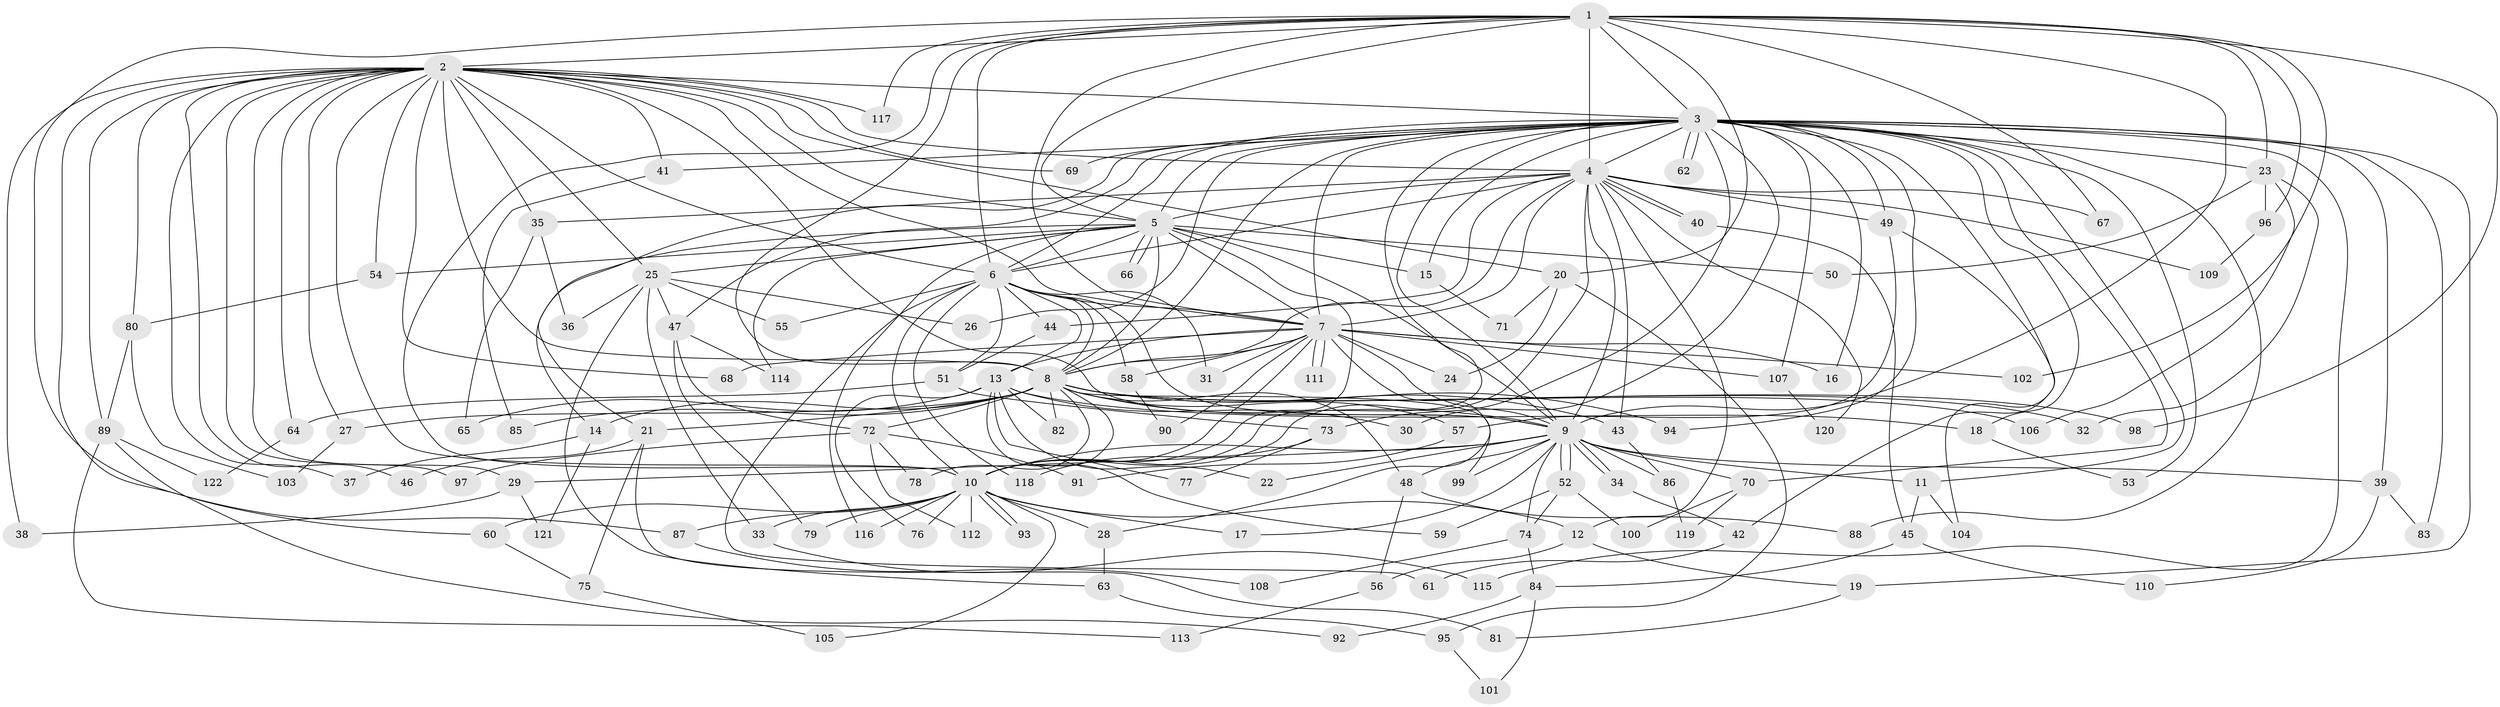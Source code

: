 // coarse degree distribution, {16: 0.021739130434782608, 26: 0.010869565217391304, 31: 0.010869565217391304, 24: 0.021739130434782608, 17: 0.010869565217391304, 23: 0.010869565217391304, 21: 0.010869565217391304, 6: 0.03260869565217391, 5: 0.043478260869565216, 10: 0.010869565217391304, 4: 0.09782608695652174, 3: 0.20652173913043478, 2: 0.4891304347826087, 8: 0.010869565217391304, 1: 0.010869565217391304}
// Generated by graph-tools (version 1.1) at 2025/41/03/06/25 10:41:33]
// undirected, 122 vertices, 269 edges
graph export_dot {
graph [start="1"]
  node [color=gray90,style=filled];
  1;
  2;
  3;
  4;
  5;
  6;
  7;
  8;
  9;
  10;
  11;
  12;
  13;
  14;
  15;
  16;
  17;
  18;
  19;
  20;
  21;
  22;
  23;
  24;
  25;
  26;
  27;
  28;
  29;
  30;
  31;
  32;
  33;
  34;
  35;
  36;
  37;
  38;
  39;
  40;
  41;
  42;
  43;
  44;
  45;
  46;
  47;
  48;
  49;
  50;
  51;
  52;
  53;
  54;
  55;
  56;
  57;
  58;
  59;
  60;
  61;
  62;
  63;
  64;
  65;
  66;
  67;
  68;
  69;
  70;
  71;
  72;
  73;
  74;
  75;
  76;
  77;
  78;
  79;
  80;
  81;
  82;
  83;
  84;
  85;
  86;
  87;
  88;
  89;
  90;
  91;
  92;
  93;
  94;
  95;
  96;
  97;
  98;
  99;
  100;
  101;
  102;
  103;
  104;
  105;
  106;
  107;
  108;
  109;
  110;
  111;
  112;
  113;
  114;
  115;
  116;
  117;
  118;
  119;
  120;
  121;
  122;
  1 -- 2;
  1 -- 3;
  1 -- 4;
  1 -- 5;
  1 -- 6;
  1 -- 7;
  1 -- 8;
  1 -- 9;
  1 -- 10;
  1 -- 20;
  1 -- 23;
  1 -- 67;
  1 -- 87;
  1 -- 96;
  1 -- 98;
  1 -- 102;
  1 -- 117;
  2 -- 3;
  2 -- 4;
  2 -- 5;
  2 -- 6;
  2 -- 7;
  2 -- 8;
  2 -- 9;
  2 -- 10;
  2 -- 20;
  2 -- 25;
  2 -- 27;
  2 -- 29;
  2 -- 35;
  2 -- 37;
  2 -- 38;
  2 -- 41;
  2 -- 46;
  2 -- 54;
  2 -- 60;
  2 -- 64;
  2 -- 68;
  2 -- 69;
  2 -- 80;
  2 -- 89;
  2 -- 97;
  2 -- 117;
  3 -- 4;
  3 -- 5;
  3 -- 6;
  3 -- 7;
  3 -- 8;
  3 -- 9;
  3 -- 10;
  3 -- 11;
  3 -- 15;
  3 -- 16;
  3 -- 18;
  3 -- 19;
  3 -- 21;
  3 -- 23;
  3 -- 26;
  3 -- 30;
  3 -- 39;
  3 -- 41;
  3 -- 42;
  3 -- 47;
  3 -- 49;
  3 -- 53;
  3 -- 62;
  3 -- 62;
  3 -- 69;
  3 -- 70;
  3 -- 73;
  3 -- 83;
  3 -- 88;
  3 -- 94;
  3 -- 107;
  3 -- 115;
  4 -- 5;
  4 -- 6;
  4 -- 7;
  4 -- 8;
  4 -- 9;
  4 -- 10;
  4 -- 12;
  4 -- 35;
  4 -- 40;
  4 -- 40;
  4 -- 43;
  4 -- 44;
  4 -- 49;
  4 -- 67;
  4 -- 109;
  4 -- 120;
  5 -- 6;
  5 -- 7;
  5 -- 8;
  5 -- 9;
  5 -- 10;
  5 -- 14;
  5 -- 15;
  5 -- 25;
  5 -- 50;
  5 -- 54;
  5 -- 66;
  5 -- 66;
  5 -- 114;
  5 -- 116;
  6 -- 7;
  6 -- 8;
  6 -- 9;
  6 -- 10;
  6 -- 13;
  6 -- 31;
  6 -- 44;
  6 -- 51;
  6 -- 55;
  6 -- 58;
  6 -- 61;
  6 -- 118;
  7 -- 8;
  7 -- 9;
  7 -- 10;
  7 -- 13;
  7 -- 16;
  7 -- 24;
  7 -- 28;
  7 -- 31;
  7 -- 58;
  7 -- 68;
  7 -- 90;
  7 -- 102;
  7 -- 107;
  7 -- 111;
  7 -- 111;
  8 -- 9;
  8 -- 10;
  8 -- 14;
  8 -- 21;
  8 -- 27;
  8 -- 32;
  8 -- 43;
  8 -- 48;
  8 -- 57;
  8 -- 72;
  8 -- 78;
  8 -- 82;
  8 -- 85;
  8 -- 94;
  8 -- 98;
  8 -- 99;
  8 -- 106;
  9 -- 10;
  9 -- 11;
  9 -- 17;
  9 -- 22;
  9 -- 29;
  9 -- 34;
  9 -- 34;
  9 -- 39;
  9 -- 48;
  9 -- 52;
  9 -- 52;
  9 -- 70;
  9 -- 74;
  9 -- 86;
  9 -- 99;
  10 -- 12;
  10 -- 17;
  10 -- 28;
  10 -- 33;
  10 -- 60;
  10 -- 76;
  10 -- 79;
  10 -- 87;
  10 -- 93;
  10 -- 93;
  10 -- 105;
  10 -- 112;
  10 -- 116;
  11 -- 45;
  11 -- 104;
  12 -- 19;
  12 -- 56;
  13 -- 18;
  13 -- 22;
  13 -- 30;
  13 -- 59;
  13 -- 65;
  13 -- 76;
  13 -- 77;
  13 -- 82;
  14 -- 37;
  14 -- 121;
  15 -- 71;
  18 -- 53;
  19 -- 81;
  20 -- 24;
  20 -- 71;
  20 -- 95;
  21 -- 46;
  21 -- 75;
  21 -- 81;
  23 -- 32;
  23 -- 50;
  23 -- 96;
  23 -- 106;
  25 -- 26;
  25 -- 33;
  25 -- 36;
  25 -- 47;
  25 -- 55;
  25 -- 63;
  27 -- 103;
  28 -- 63;
  29 -- 38;
  29 -- 121;
  33 -- 115;
  34 -- 42;
  35 -- 36;
  35 -- 65;
  39 -- 83;
  39 -- 110;
  40 -- 45;
  41 -- 85;
  42 -- 61;
  43 -- 86;
  44 -- 51;
  45 -- 84;
  45 -- 110;
  47 -- 72;
  47 -- 79;
  47 -- 114;
  48 -- 56;
  48 -- 88;
  49 -- 57;
  49 -- 104;
  51 -- 64;
  51 -- 73;
  52 -- 59;
  52 -- 74;
  52 -- 100;
  54 -- 80;
  56 -- 113;
  57 -- 91;
  58 -- 90;
  60 -- 75;
  63 -- 95;
  64 -- 122;
  70 -- 100;
  70 -- 119;
  72 -- 78;
  72 -- 91;
  72 -- 97;
  72 -- 112;
  73 -- 77;
  73 -- 118;
  74 -- 84;
  74 -- 108;
  75 -- 105;
  80 -- 89;
  80 -- 103;
  84 -- 92;
  84 -- 101;
  86 -- 119;
  87 -- 108;
  89 -- 92;
  89 -- 113;
  89 -- 122;
  95 -- 101;
  96 -- 109;
  107 -- 120;
}
